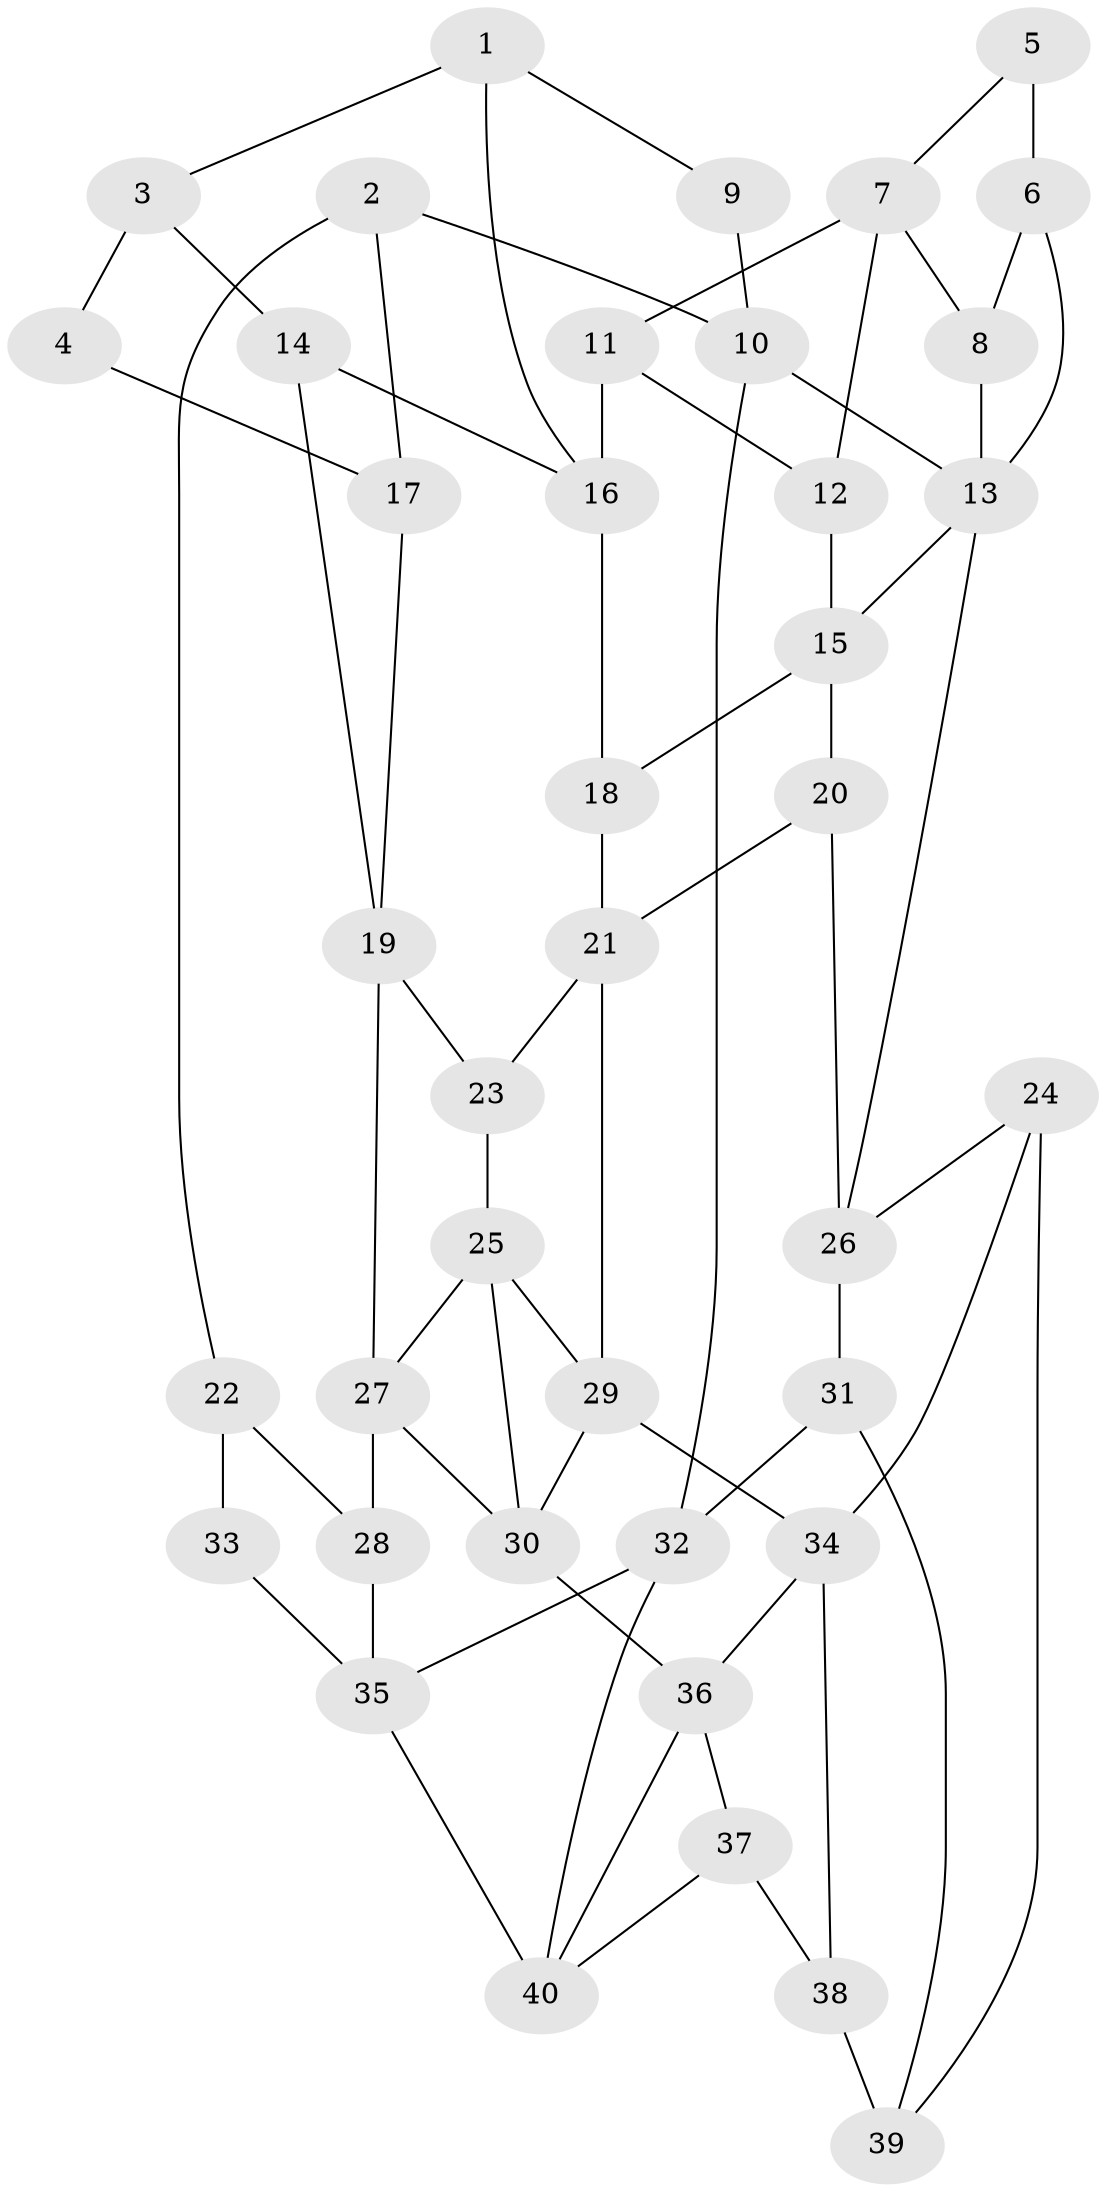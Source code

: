// original degree distribution, {4: 0.17346938775510204, 5: 0.5306122448979592, 6: 0.23469387755102042, 3: 0.061224489795918366}
// Generated by graph-tools (version 1.1) at 2025/38/03/04/25 23:38:21]
// undirected, 40 vertices, 67 edges
graph export_dot {
  node [color=gray90,style=filled];
  1;
  2;
  3;
  4;
  5;
  6;
  7;
  8;
  9;
  10;
  11;
  12;
  13;
  14;
  15;
  16;
  17;
  18;
  19;
  20;
  21;
  22;
  23;
  24;
  25;
  26;
  27;
  28;
  29;
  30;
  31;
  32;
  33;
  34;
  35;
  36;
  37;
  38;
  39;
  40;
  1 -- 3 [weight=1.0];
  1 -- 9 [weight=1.0];
  1 -- 16 [weight=1.0];
  2 -- 10 [weight=1.0];
  2 -- 17 [weight=1.0];
  2 -- 22 [weight=1.0];
  3 -- 4 [weight=2.0];
  3 -- 14 [weight=1.0];
  4 -- 17 [weight=2.0];
  5 -- 6 [weight=2.0];
  5 -- 7 [weight=1.0];
  6 -- 8 [weight=1.0];
  6 -- 13 [weight=1.0];
  7 -- 8 [weight=1.0];
  7 -- 11 [weight=1.0];
  7 -- 12 [weight=1.0];
  8 -- 13 [weight=1.0];
  9 -- 10 [weight=2.0];
  10 -- 13 [weight=1.0];
  10 -- 32 [weight=2.0];
  11 -- 12 [weight=1.0];
  11 -- 16 [weight=2.0];
  12 -- 15 [weight=1.0];
  13 -- 15 [weight=1.0];
  13 -- 26 [weight=1.0];
  14 -- 16 [weight=1.0];
  14 -- 19 [weight=1.0];
  15 -- 18 [weight=1.0];
  15 -- 20 [weight=1.0];
  16 -- 18 [weight=1.0];
  17 -- 19 [weight=1.0];
  18 -- 21 [weight=2.0];
  19 -- 23 [weight=1.0];
  19 -- 27 [weight=1.0];
  20 -- 21 [weight=1.0];
  20 -- 26 [weight=2.0];
  21 -- 23 [weight=1.0];
  21 -- 29 [weight=1.0];
  22 -- 28 [weight=1.0];
  22 -- 33 [weight=2.0];
  23 -- 25 [weight=2.0];
  24 -- 26 [weight=1.0];
  24 -- 34 [weight=1.0];
  24 -- 39 [weight=1.0];
  25 -- 27 [weight=1.0];
  25 -- 29 [weight=1.0];
  25 -- 30 [weight=1.0];
  26 -- 31 [weight=2.0];
  27 -- 28 [weight=2.0];
  27 -- 30 [weight=1.0];
  28 -- 35 [weight=1.0];
  29 -- 30 [weight=1.0];
  29 -- 34 [weight=2.0];
  30 -- 36 [weight=1.0];
  31 -- 32 [weight=1.0];
  31 -- 39 [weight=1.0];
  32 -- 35 [weight=1.0];
  32 -- 40 [weight=2.0];
  33 -- 35 [weight=2.0];
  34 -- 36 [weight=1.0];
  34 -- 38 [weight=1.0];
  35 -- 40 [weight=1.0];
  36 -- 37 [weight=1.0];
  36 -- 40 [weight=1.0];
  37 -- 38 [weight=1.0];
  37 -- 40 [weight=1.0];
  38 -- 39 [weight=2.0];
}
